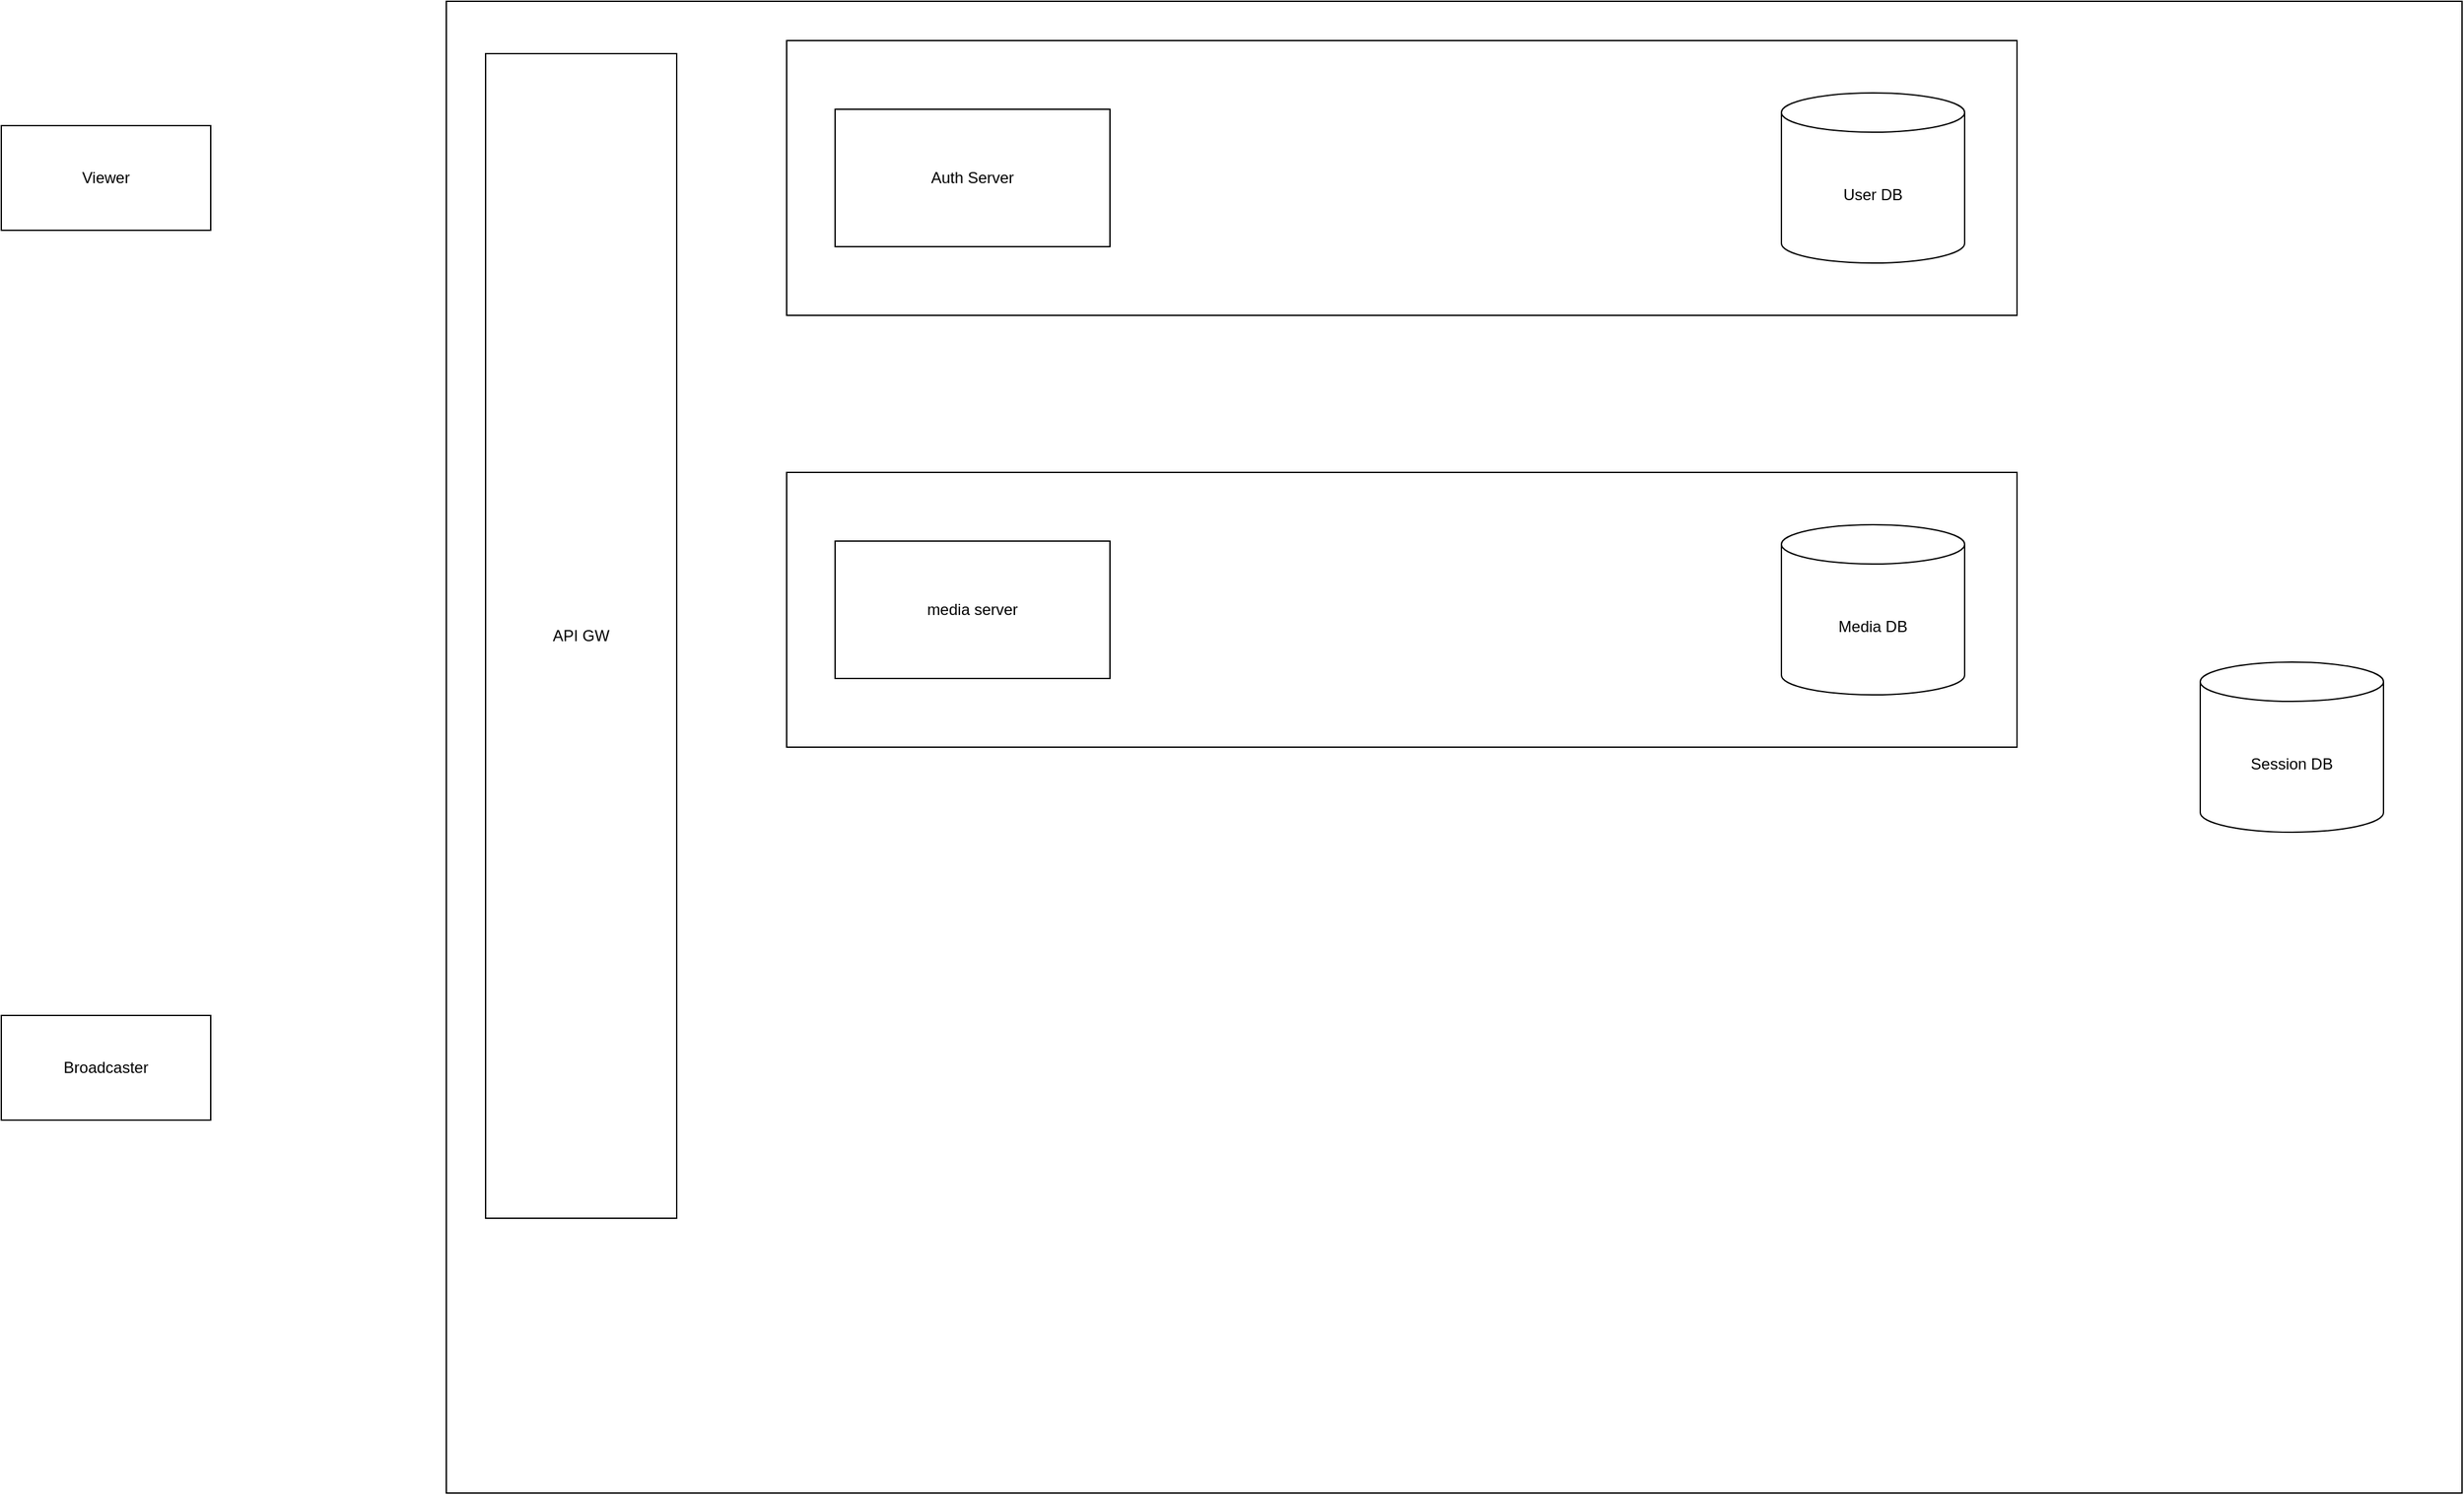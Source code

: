 <mxfile>
    <diagram id="Zt90DALHWpi99J9hbp-p" name="arch">
        <mxGraphModel dx="1146" dy="622" grid="1" gridSize="10" guides="1" tooltips="1" connect="1" arrows="1" fold="1" page="1" pageScale="1" pageWidth="827" pageHeight="1169" math="0" shadow="0">
            <root>
                <mxCell id="4Gn72HVbANgUFPShchLW-0"/>
                <mxCell id="4Gn72HVbANgUFPShchLW-1" parent="4Gn72HVbANgUFPShchLW-0"/>
                <mxCell id="E98peOS8R5E9caiYQaB1-0" value="Viewer" style="rounded=0;whiteSpace=wrap;html=1;" parent="4Gn72HVbANgUFPShchLW-1" vertex="1">
                    <mxGeometry x="190" y="135" width="160" height="80" as="geometry"/>
                </mxCell>
                <mxCell id="E98peOS8R5E9caiYQaB1-1" value="" style="rounded=0;whiteSpace=wrap;html=1;" parent="4Gn72HVbANgUFPShchLW-1" vertex="1">
                    <mxGeometry x="530" y="40" width="1540" height="1140" as="geometry"/>
                </mxCell>
                <mxCell id="E98peOS8R5E9caiYQaB1-6" value="API GW" style="rounded=0;whiteSpace=wrap;html=1;" parent="4Gn72HVbANgUFPShchLW-1" vertex="1">
                    <mxGeometry x="560" y="80" width="146" height="890" as="geometry"/>
                </mxCell>
                <mxCell id="E98peOS8R5E9caiYQaB1-7" value="" style="rounded=0;whiteSpace=wrap;html=1;" parent="4Gn72HVbANgUFPShchLW-1" vertex="1">
                    <mxGeometry x="790" y="70" width="940" height="210" as="geometry"/>
                </mxCell>
                <mxCell id="E98peOS8R5E9caiYQaB1-9" value="User DB" style="shape=cylinder3;whiteSpace=wrap;html=1;boundedLbl=1;backgroundOutline=1;size=15;" parent="4Gn72HVbANgUFPShchLW-1" vertex="1">
                    <mxGeometry x="1550" y="110" width="140" height="130" as="geometry"/>
                </mxCell>
                <mxCell id="E98peOS8R5E9caiYQaB1-10" value="Auth Server" style="rounded=0;whiteSpace=wrap;html=1;" parent="4Gn72HVbANgUFPShchLW-1" vertex="1">
                    <mxGeometry x="827" y="122.5" width="210" height="105" as="geometry"/>
                </mxCell>
                <mxCell id="E98peOS8R5E9caiYQaB1-13" value="Session DB" style="shape=cylinder3;whiteSpace=wrap;html=1;boundedLbl=1;backgroundOutline=1;size=15;" parent="4Gn72HVbANgUFPShchLW-1" vertex="1">
                    <mxGeometry x="1870" y="545" width="140" height="130" as="geometry"/>
                </mxCell>
                <mxCell id="E98peOS8R5E9caiYQaB1-16" value="" style="rounded=0;whiteSpace=wrap;html=1;" parent="4Gn72HVbANgUFPShchLW-1" vertex="1">
                    <mxGeometry x="790" y="400" width="940" height="210" as="geometry"/>
                </mxCell>
                <mxCell id="E98peOS8R5E9caiYQaB1-17" value="media server" style="rounded=0;whiteSpace=wrap;html=1;" parent="4Gn72HVbANgUFPShchLW-1" vertex="1">
                    <mxGeometry x="827" y="452.5" width="210" height="105" as="geometry"/>
                </mxCell>
                <mxCell id="E98peOS8R5E9caiYQaB1-18" value="Broadcaster" style="rounded=0;whiteSpace=wrap;html=1;" parent="4Gn72HVbANgUFPShchLW-1" vertex="1">
                    <mxGeometry x="190" y="815" width="160" height="80" as="geometry"/>
                </mxCell>
                <mxCell id="0" value="Media&amp;nbsp;DB" style="shape=cylinder3;whiteSpace=wrap;html=1;boundedLbl=1;backgroundOutline=1;size=15;" parent="4Gn72HVbANgUFPShchLW-1" vertex="1">
                    <mxGeometry x="1550" y="440" width="140" height="130" as="geometry"/>
                </mxCell>
            </root>
        </mxGraphModel>
    </diagram>
    <diagram id="07Gc1QsYJXJHNMZGSDI1" name="Login">
        <mxGraphModel dx="1146" dy="647" grid="1" gridSize="10" guides="1" tooltips="1" connect="1" arrows="1" fold="1" page="1" pageScale="1" pageWidth="827" pageHeight="1169" math="0" shadow="0">
            <root>
                <mxCell id="0"/>
                <mxCell id="1" parent="0"/>
                <mxCell id="2" value="client" style="rounded=0;whiteSpace=wrap;html=1;" parent="1" vertex="1">
                    <mxGeometry x="30" y="230" width="120" height="60" as="geometry"/>
                </mxCell>
                <mxCell id="7" value="" style="rounded=0;whiteSpace=wrap;html=1;" parent="1" vertex="1">
                    <mxGeometry x="210" y="80" width="470" height="390" as="geometry"/>
                </mxCell>
                <mxCell id="8" value="" style="rounded=0;whiteSpace=wrap;html=1;" parent="1" vertex="1">
                    <mxGeometry x="260" y="230" width="120" height="60" as="geometry"/>
                </mxCell>
                <mxCell id="9" value="User DB" style="rounded=0;whiteSpace=wrap;html=1;" parent="1" vertex="1">
                    <mxGeometry x="510" y="160" width="120" height="60" as="geometry"/>
                </mxCell>
                <mxCell id="10" value="Session DB" style="rounded=0;whiteSpace=wrap;html=1;" parent="1" vertex="1">
                    <mxGeometry x="510" y="320" width="120" height="60" as="geometry"/>
                </mxCell>
            </root>
        </mxGraphModel>
    </diagram>
    <diagram id="y4BY338z4fzVLVACMB7P" name="Page-3">
        <mxGraphModel dx="1146" dy="647" grid="1" gridSize="10" guides="1" tooltips="1" connect="1" arrows="1" fold="1" page="1" pageScale="1" pageWidth="827" pageHeight="1169" math="0" shadow="0">
            <root>
                <mxCell id="0"/>
                <mxCell id="1" parent="0"/>
                <mxCell id="v29pUzt2zPk5RfjAF8Uz-6" value="" style="rounded=0;whiteSpace=wrap;html=1;" parent="1" vertex="1">
                    <mxGeometry x="280" y="120" width="850" height="430" as="geometry"/>
                </mxCell>
                <mxCell id="v29pUzt2zPk5RfjAF8Uz-33" value="" style="rounded=0;whiteSpace=wrap;html=1;" parent="1" vertex="1">
                    <mxGeometry x="870" y="140" width="240" height="230" as="geometry"/>
                </mxCell>
                <mxCell id="v29pUzt2zPk5RfjAF8Uz-22" value="" style="endArrow=none;html=1;exitX=1;exitY=0.5;exitDx=0;exitDy=0;" parent="1" source="v29pUzt2zPk5RfjAF8Uz-19" target="v29pUzt2zPk5RfjAF8Uz-23" edge="1">
                    <mxGeometry width="50" height="50" relative="1" as="geometry">
                        <mxPoint x="760" y="449" as="sourcePoint"/>
                        <mxPoint x="860" y="449" as="targetPoint"/>
                    </mxGeometry>
                </mxCell>
                <mxCell id="v29pUzt2zPk5RfjAF8Uz-1" value="streamer" style="rounded=1;whiteSpace=wrap;html=1;" parent="1" vertex="1">
                    <mxGeometry x="90" y="200" width="120" height="60" as="geometry"/>
                </mxCell>
                <mxCell id="v29pUzt2zPk5RfjAF8Uz-2" value="viewer" style="rounded=1;whiteSpace=wrap;html=1;" parent="1" vertex="1">
                    <mxGeometry x="80" y="420" width="120" height="60" as="geometry"/>
                </mxCell>
                <mxCell id="v29pUzt2zPk5RfjAF8Uz-3" value="loadbalancer" style="rounded=1;whiteSpace=wrap;html=1;" parent="1" vertex="1">
                    <mxGeometry x="340" y="290" width="120" height="60" as="geometry"/>
                </mxCell>
                <mxCell id="v29pUzt2zPk5RfjAF8Uz-4" value="api server" style="rounded=1;whiteSpace=wrap;html=1;" parent="1" vertex="1">
                    <mxGeometry x="560" y="290" width="120" height="60" as="geometry"/>
                </mxCell>
                <mxCell id="v29pUzt2zPk5RfjAF8Uz-5" value="video transcoding server" style="rounded=1;whiteSpace=wrap;html=1;" parent="1" vertex="1">
                    <mxGeometry x="340" y="430" width="120" height="60" as="geometry"/>
                </mxCell>
                <mxCell id="v29pUzt2zPk5RfjAF8Uz-12" value="" style="endArrow=none;dashed=1;html=1;dashPattern=1 3;strokeWidth=2;exitX=1;exitY=0.5;exitDx=0;exitDy=0;entryX=-0.017;entryY=0.4;entryDx=0;entryDy=0;entryPerimeter=0;" parent="1" source="v29pUzt2zPk5RfjAF8Uz-1" target="v29pUzt2zPk5RfjAF8Uz-3" edge="1">
                    <mxGeometry width="50" height="50" relative="1" as="geometry">
                        <mxPoint x="540" y="470" as="sourcePoint"/>
                        <mxPoint x="590" y="420" as="targetPoint"/>
                    </mxGeometry>
                </mxCell>
                <mxCell id="v29pUzt2zPk5RfjAF8Uz-13" value="" style="endArrow=none;html=1;exitX=1;exitY=0.5;exitDx=0;exitDy=0;entryX=0;entryY=0.75;entryDx=0;entryDy=0;" parent="1" source="v29pUzt2zPk5RfjAF8Uz-2" target="v29pUzt2zPk5RfjAF8Uz-3" edge="1">
                    <mxGeometry width="50" height="50" relative="1" as="geometry">
                        <mxPoint x="540" y="470" as="sourcePoint"/>
                        <mxPoint x="590" y="420" as="targetPoint"/>
                    </mxGeometry>
                </mxCell>
                <mxCell id="v29pUzt2zPk5RfjAF8Uz-14" value="" style="endArrow=none;html=1;exitX=1;exitY=0.75;exitDx=0;exitDy=0;entryX=0;entryY=0.75;entryDx=0;entryDy=0;" parent="1" source="v29pUzt2zPk5RfjAF8Uz-3" target="v29pUzt2zPk5RfjAF8Uz-4" edge="1">
                    <mxGeometry width="50" height="50" relative="1" as="geometry">
                        <mxPoint x="220" y="430" as="sourcePoint"/>
                        <mxPoint x="350" y="345" as="targetPoint"/>
                    </mxGeometry>
                </mxCell>
                <mxCell id="v29pUzt2zPk5RfjAF8Uz-16" value="" style="endArrow=none;dashed=1;html=1;dashPattern=1 3;strokeWidth=2;exitX=1;exitY=0.25;exitDx=0;exitDy=0;entryX=0;entryY=0.25;entryDx=0;entryDy=0;" parent="1" source="v29pUzt2zPk5RfjAF8Uz-3" target="v29pUzt2zPk5RfjAF8Uz-4" edge="1">
                    <mxGeometry width="50" height="50" relative="1" as="geometry">
                        <mxPoint x="220" y="240" as="sourcePoint"/>
                        <mxPoint x="347.96" y="324" as="targetPoint"/>
                    </mxGeometry>
                </mxCell>
                <mxCell id="v29pUzt2zPk5RfjAF8Uz-17" value="" style="endArrow=none;html=1;exitX=1;exitY=0.65;exitDx=0;exitDy=0;entryX=0;entryY=0.5;entryDx=0;entryDy=0;exitPerimeter=0;" parent="1" source="v29pUzt2zPk5RfjAF8Uz-2" target="v29pUzt2zPk5RfjAF8Uz-5" edge="1">
                    <mxGeometry width="50" height="50" relative="1" as="geometry">
                        <mxPoint x="220" y="430" as="sourcePoint"/>
                        <mxPoint x="350" y="345" as="targetPoint"/>
                    </mxGeometry>
                </mxCell>
                <mxCell id="v29pUzt2zPk5RfjAF8Uz-18" value="video transcoding worker server" style="rounded=1;whiteSpace=wrap;html=1;" parent="1" vertex="1">
                    <mxGeometry x="550" y="410" width="120" height="60" as="geometry"/>
                </mxCell>
                <mxCell id="v29pUzt2zPk5RfjAF8Uz-19" value="video transcoding worker server" style="rounded=1;whiteSpace=wrap;html=1;" parent="1" vertex="1">
                    <mxGeometry x="560" y="430" width="120" height="60" as="geometry"/>
                </mxCell>
                <mxCell id="v29pUzt2zPk5RfjAF8Uz-20" value="video transcoding worker server" style="rounded=1;whiteSpace=wrap;html=1;" parent="1" vertex="1">
                    <mxGeometry x="570" y="450" width="120" height="60" as="geometry"/>
                </mxCell>
                <mxCell id="v29pUzt2zPk5RfjAF8Uz-21" value="" style="endArrow=none;html=1;exitX=1;exitY=0.5;exitDx=0;exitDy=0;entryX=0;entryY=0.5;entryDx=0;entryDy=0;" parent="1" source="v29pUzt2zPk5RfjAF8Uz-5" target="v29pUzt2zPk5RfjAF8Uz-19" edge="1">
                    <mxGeometry width="50" height="50" relative="1" as="geometry">
                        <mxPoint x="220" y="439" as="sourcePoint"/>
                        <mxPoint x="350" y="470" as="targetPoint"/>
                    </mxGeometry>
                </mxCell>
                <mxCell id="v29pUzt2zPk5RfjAF8Uz-23" value="queue" style="rounded=1;whiteSpace=wrap;html=1;" parent="1" vertex="1">
                    <mxGeometry x="750" y="430" width="120" height="60" as="geometry"/>
                </mxCell>
                <mxCell id="v29pUzt2zPk5RfjAF8Uz-25" value="MetaData DB" style="shape=cylinder3;whiteSpace=wrap;html=1;boundedLbl=1;backgroundOutline=1;size=15;" parent="1" vertex="1">
                    <mxGeometry x="940" y="260" width="90" height="100" as="geometry"/>
                </mxCell>
                <mxCell id="v29pUzt2zPk5RfjAF8Uz-26" value="video transcoding&lt;br&gt;handler server" style="rounded=1;whiteSpace=wrap;html=1;" parent="1" vertex="1">
                    <mxGeometry x="925" y="430" width="120" height="60" as="geometry"/>
                </mxCell>
                <mxCell id="v29pUzt2zPk5RfjAF8Uz-27" value="" style="endArrow=none;html=1;exitX=1;exitY=0.5;exitDx=0;exitDy=0;entryX=0;entryY=0.5;entryDx=0;entryDy=0;" parent="1" source="v29pUzt2zPk5RfjAF8Uz-23" target="v29pUzt2zPk5RfjAF8Uz-26" edge="1">
                    <mxGeometry width="50" height="50" relative="1" as="geometry">
                        <mxPoint x="690" y="470" as="sourcePoint"/>
                        <mxPoint x="760" y="470" as="targetPoint"/>
                    </mxGeometry>
                </mxCell>
                <mxCell id="v29pUzt2zPk5RfjAF8Uz-29" value="" style="endArrow=none;html=1;exitX=0.992;exitY=0.637;exitDx=0;exitDy=0;exitPerimeter=0;entryX=0;entryY=0.819;entryDx=0;entryDy=0;entryPerimeter=0;" parent="1" source="v29pUzt2zPk5RfjAF8Uz-4" target="v29pUzt2zPk5RfjAF8Uz-33" edge="1">
                    <mxGeometry width="50" height="50" relative="1" as="geometry">
                        <mxPoint x="680" y="328" as="sourcePoint"/>
                        <mxPoint x="870" y="330" as="targetPoint"/>
                    </mxGeometry>
                </mxCell>
                <mxCell id="v29pUzt2zPk5RfjAF8Uz-30" value="" style="endArrow=none;html=1;entryX=0.5;entryY=1;entryDx=0;entryDy=0;entryPerimeter=0;exitX=0.5;exitY=0;exitDx=0;exitDy=0;" parent="1" source="v29pUzt2zPk5RfjAF8Uz-26" target="v29pUzt2zPk5RfjAF8Uz-25" edge="1">
                    <mxGeometry width="50" height="50" relative="1" as="geometry">
                        <mxPoint x="690" y="330" as="sourcePoint"/>
                        <mxPoint x="820" y="330" as="targetPoint"/>
                    </mxGeometry>
                </mxCell>
                <mxCell id="v29pUzt2zPk5RfjAF8Uz-31" value="" style="endArrow=none;dashed=1;html=1;dashPattern=1 3;strokeWidth=2;exitX=1;exitY=0.25;exitDx=0;exitDy=0;" parent="1" source="v29pUzt2zPk5RfjAF8Uz-4" edge="1">
                    <mxGeometry width="50" height="50" relative="1" as="geometry">
                        <mxPoint x="470" y="315" as="sourcePoint"/>
                        <mxPoint x="870" y="305" as="targetPoint"/>
                    </mxGeometry>
                </mxCell>
                <mxCell id="v29pUzt2zPk5RfjAF8Uz-32" value="User DB" style="shape=cylinder3;whiteSpace=wrap;html=1;boundedLbl=1;backgroundOutline=1;size=15;" parent="1" vertex="1">
                    <mxGeometry x="940" y="150" width="90" height="100" as="geometry"/>
                </mxCell>
            </root>
        </mxGraphModel>
    </diagram>
    <diagram id="75jUtqaAON4sYSH_eH-X" name="Page-4">
        <mxGraphModel dx="1348" dy="1930" grid="1" gridSize="10" guides="1" tooltips="1" connect="1" arrows="1" fold="1" page="1" pageScale="1" pageWidth="827" pageHeight="1169" math="0" shadow="0">
            <root>
                <mxCell id="0"/>
                <mxCell id="1" parent="0"/>
                <mxCell id="7n1qY_jk-PGq3VODCYwD-1" value="gateway" style="rounded=0;whiteSpace=wrap;html=1;" parent="1" vertex="1">
                    <mxGeometry x="280" y="80" width="590" height="60" as="geometry"/>
                </mxCell>
                <mxCell id="7n1qY_jk-PGq3VODCYwD-5" value="media service" style="rounded=0;whiteSpace=wrap;html=1;" parent="1" vertex="1">
                    <mxGeometry x="40" y="240" width="170" height="110" as="geometry"/>
                </mxCell>
                <mxCell id="7n1qY_jk-PGq3VODCYwD-7" value="user service" style="rounded=0;whiteSpace=wrap;html=1;" parent="1" vertex="1">
                    <mxGeometry x="710" y="240" width="170" height="110" as="geometry"/>
                </mxCell>
                <mxCell id="7n1qY_jk-PGq3VODCYwD-9" value="streamer" style="ellipse;whiteSpace=wrap;html=1;" parent="1" vertex="1">
                    <mxGeometry x="210" y="-90" width="120" height="80" as="geometry"/>
                </mxCell>
                <mxCell id="7n1qY_jk-PGq3VODCYwD-10" value="viewer" style="ellipse;whiteSpace=wrap;html=1;" parent="1" vertex="1">
                    <mxGeometry x="600" y="-90" width="120" height="80" as="geometry"/>
                </mxCell>
                <mxCell id="j49TVDYTbuSpwSoAU-Yk-2" value="kafka" style="shape=parallelogram;perimeter=parallelogramPerimeter;whiteSpace=wrap;html=1;fixedSize=1;" vertex="1" parent="1">
                    <mxGeometry x="65" y="320" width="120" height="60" as="geometry"/>
                </mxCell>
                <mxCell id="j49TVDYTbuSpwSoAU-Yk-3" value="" style="curved=1;endArrow=classic;html=1;" edge="1" parent="1" source="7n1qY_jk-PGq3VODCYwD-9" target="7n1qY_jk-PGq3VODCYwD-5">
                    <mxGeometry width="50" height="50" relative="1" as="geometry">
                        <mxPoint x="590" y="290" as="sourcePoint"/>
                        <mxPoint x="640" y="240" as="targetPoint"/>
                        <Array as="points">
                            <mxPoint x="60" y="50"/>
                        </Array>
                    </mxGeometry>
                </mxCell>
                <mxCell id="j49TVDYTbuSpwSoAU-Yk-5" value="DB" style="shape=cylinder3;whiteSpace=wrap;html=1;boundedLbl=1;backgroundOutline=1;size=15;" vertex="1" parent="1">
                    <mxGeometry x="700" y="450" width="60" height="80" as="geometry"/>
                </mxCell>
                <mxCell id="j49TVDYTbuSpwSoAU-Yk-6" value="DB" style="shape=cylinder3;whiteSpace=wrap;html=1;boundedLbl=1;backgroundOutline=1;size=15;" vertex="1" parent="1">
                    <mxGeometry x="80" y="520" width="60" height="80" as="geometry"/>
                </mxCell>
                <mxCell id="j49TVDYTbuSpwSoAU-Yk-10" value="stream service" style="rounded=0;whiteSpace=wrap;html=1;" vertex="1" parent="1">
                    <mxGeometry x="450" y="240" width="170" height="110" as="geometry"/>
                </mxCell>
                <mxCell id="j49TVDYTbuSpwSoAU-Yk-11" value="chat service" style="rounded=0;whiteSpace=wrap;html=1;" vertex="1" parent="1">
                    <mxGeometry x="970" y="240" width="170" height="110" as="geometry"/>
                </mxCell>
            </root>
        </mxGraphModel>
    </diagram>
    <diagram id="E8r_04DbJ886RKQiKQZa" name="Stream_entity">
        <mxGraphModel dx="656" dy="647" grid="1" gridSize="10" guides="1" tooltips="1" connect="1" arrows="1" fold="1" page="1" pageScale="1" pageWidth="827" pageHeight="1169" math="0" shadow="0">
            <root>
                <mxCell id="0"/>
                <mxCell id="1" parent="0"/>
                <mxCell id="kHdtm1vfTqQzKxi2BpqT-1" value="User" style="shape=table;startSize=30;container=1;collapsible=1;childLayout=tableLayout;fixedRows=1;rowLines=0;fontStyle=1;align=center;resizeLast=1;" parent="1" vertex="1">
                    <mxGeometry x="20" y="160" width="180" height="240" as="geometry"/>
                </mxCell>
                <mxCell id="kHdtm1vfTqQzKxi2BpqT-2" value="" style="shape=tableRow;horizontal=0;startSize=0;swimlaneHead=0;swimlaneBody=0;fillColor=none;collapsible=0;dropTarget=0;points=[[0,0.5],[1,0.5]];portConstraint=eastwest;top=0;left=0;right=0;bottom=1;" parent="kHdtm1vfTqQzKxi2BpqT-1" vertex="1">
                    <mxGeometry y="30" width="180" height="30" as="geometry"/>
                </mxCell>
                <mxCell id="kHdtm1vfTqQzKxi2BpqT-3" value="PK" style="shape=partialRectangle;connectable=0;fillColor=none;top=0;left=0;bottom=0;right=0;fontStyle=1;overflow=hidden;" parent="kHdtm1vfTqQzKxi2BpqT-2" vertex="1">
                    <mxGeometry width="30" height="30" as="geometry">
                        <mxRectangle width="30" height="30" as="alternateBounds"/>
                    </mxGeometry>
                </mxCell>
                <mxCell id="kHdtm1vfTqQzKxi2BpqT-4" value="user_id" style="shape=partialRectangle;connectable=0;fillColor=none;top=0;left=0;bottom=0;right=0;align=left;spacingLeft=6;fontStyle=5;overflow=hidden;" parent="kHdtm1vfTqQzKxi2BpqT-2" vertex="1">
                    <mxGeometry x="30" width="150" height="30" as="geometry">
                        <mxRectangle width="150" height="30" as="alternateBounds"/>
                    </mxGeometry>
                </mxCell>
                <mxCell id="kHdtm1vfTqQzKxi2BpqT-124" value="" style="shape=tableRow;horizontal=0;startSize=0;swimlaneHead=0;swimlaneBody=0;fillColor=none;collapsible=0;dropTarget=0;points=[[0,0.5],[1,0.5]];portConstraint=eastwest;top=0;left=0;right=0;bottom=0;" parent="kHdtm1vfTqQzKxi2BpqT-1" vertex="1">
                    <mxGeometry y="60" width="180" height="30" as="geometry"/>
                </mxCell>
                <mxCell id="kHdtm1vfTqQzKxi2BpqT-125" value="" style="shape=partialRectangle;connectable=0;fillColor=none;top=0;left=0;bottom=0;right=0;editable=1;overflow=hidden;" parent="kHdtm1vfTqQzKxi2BpqT-124" vertex="1">
                    <mxGeometry width="30" height="30" as="geometry">
                        <mxRectangle width="30" height="30" as="alternateBounds"/>
                    </mxGeometry>
                </mxCell>
                <mxCell id="kHdtm1vfTqQzKxi2BpqT-126" value="email" style="shape=partialRectangle;connectable=0;fillColor=none;top=0;left=0;bottom=0;right=0;align=left;spacingLeft=6;overflow=hidden;" parent="kHdtm1vfTqQzKxi2BpqT-124" vertex="1">
                    <mxGeometry x="30" width="150" height="30" as="geometry">
                        <mxRectangle width="150" height="30" as="alternateBounds"/>
                    </mxGeometry>
                </mxCell>
                <mxCell id="kHdtm1vfTqQzKxi2BpqT-5" value="" style="shape=tableRow;horizontal=0;startSize=0;swimlaneHead=0;swimlaneBody=0;fillColor=none;collapsible=0;dropTarget=0;points=[[0,0.5],[1,0.5]];portConstraint=eastwest;top=0;left=0;right=0;bottom=0;" parent="kHdtm1vfTqQzKxi2BpqT-1" vertex="1">
                    <mxGeometry y="90" width="180" height="30" as="geometry"/>
                </mxCell>
                <mxCell id="kHdtm1vfTqQzKxi2BpqT-6" value="" style="shape=partialRectangle;connectable=0;fillColor=none;top=0;left=0;bottom=0;right=0;editable=1;overflow=hidden;" parent="kHdtm1vfTqQzKxi2BpqT-5" vertex="1">
                    <mxGeometry width="30" height="30" as="geometry">
                        <mxRectangle width="30" height="30" as="alternateBounds"/>
                    </mxGeometry>
                </mxCell>
                <mxCell id="kHdtm1vfTqQzKxi2BpqT-7" value="username" style="shape=partialRectangle;connectable=0;fillColor=none;top=0;left=0;bottom=0;right=0;align=left;spacingLeft=6;overflow=hidden;" parent="kHdtm1vfTqQzKxi2BpqT-5" vertex="1">
                    <mxGeometry x="30" width="150" height="30" as="geometry">
                        <mxRectangle width="150" height="30" as="alternateBounds"/>
                    </mxGeometry>
                </mxCell>
                <mxCell id="kHdtm1vfTqQzKxi2BpqT-8" value="" style="shape=tableRow;horizontal=0;startSize=0;swimlaneHead=0;swimlaneBody=0;fillColor=none;collapsible=0;dropTarget=0;points=[[0,0.5],[1,0.5]];portConstraint=eastwest;top=0;left=0;right=0;bottom=0;" parent="kHdtm1vfTqQzKxi2BpqT-1" vertex="1">
                    <mxGeometry y="120" width="180" height="30" as="geometry"/>
                </mxCell>
                <mxCell id="kHdtm1vfTqQzKxi2BpqT-9" value="" style="shape=partialRectangle;connectable=0;fillColor=none;top=0;left=0;bottom=0;right=0;editable=1;overflow=hidden;" parent="kHdtm1vfTqQzKxi2BpqT-8" vertex="1">
                    <mxGeometry width="30" height="30" as="geometry">
                        <mxRectangle width="30" height="30" as="alternateBounds"/>
                    </mxGeometry>
                </mxCell>
                <mxCell id="kHdtm1vfTqQzKxi2BpqT-10" value="passwd" style="shape=partialRectangle;connectable=0;fillColor=none;top=0;left=0;bottom=0;right=0;align=left;spacingLeft=6;overflow=hidden;" parent="kHdtm1vfTqQzKxi2BpqT-8" vertex="1">
                    <mxGeometry x="30" width="150" height="30" as="geometry">
                        <mxRectangle width="150" height="30" as="alternateBounds"/>
                    </mxGeometry>
                </mxCell>
                <mxCell id="h1piVGrIyY9dBmnhcVyR-41" value="" style="shape=tableRow;horizontal=0;startSize=0;swimlaneHead=0;swimlaneBody=0;fillColor=none;collapsible=0;dropTarget=0;points=[[0,0.5],[1,0.5]];portConstraint=eastwest;top=0;left=0;right=0;bottom=0;" vertex="1" parent="kHdtm1vfTqQzKxi2BpqT-1">
                    <mxGeometry y="150" width="180" height="30" as="geometry"/>
                </mxCell>
                <mxCell id="h1piVGrIyY9dBmnhcVyR-42" value="FK" style="shape=partialRectangle;connectable=0;fillColor=none;top=0;left=0;bottom=0;right=0;editable=1;overflow=hidden;" vertex="1" parent="h1piVGrIyY9dBmnhcVyR-41">
                    <mxGeometry width="30" height="30" as="geometry">
                        <mxRectangle width="30" height="30" as="alternateBounds"/>
                    </mxGeometry>
                </mxCell>
                <mxCell id="h1piVGrIyY9dBmnhcVyR-43" value="stream_config_id" style="shape=partialRectangle;connectable=0;fillColor=none;top=0;left=0;bottom=0;right=0;align=left;spacingLeft=6;overflow=hidden;" vertex="1" parent="h1piVGrIyY9dBmnhcVyR-41">
                    <mxGeometry x="30" width="150" height="30" as="geometry">
                        <mxRectangle width="150" height="30" as="alternateBounds"/>
                    </mxGeometry>
                </mxCell>
                <mxCell id="kHdtm1vfTqQzKxi2BpqT-115" value="" style="shape=tableRow;horizontal=0;startSize=0;swimlaneHead=0;swimlaneBody=0;fillColor=none;collapsible=0;dropTarget=0;points=[[0,0.5],[1,0.5]];portConstraint=eastwest;top=0;left=0;right=0;bottom=0;" parent="kHdtm1vfTqQzKxi2BpqT-1" vertex="1">
                    <mxGeometry y="180" width="180" height="30" as="geometry"/>
                </mxCell>
                <mxCell id="kHdtm1vfTqQzKxi2BpqT-116" value="" style="shape=partialRectangle;connectable=0;fillColor=none;top=0;left=0;bottom=0;right=0;editable=1;overflow=hidden;" parent="kHdtm1vfTqQzKxi2BpqT-115" vertex="1">
                    <mxGeometry width="30" height="30" as="geometry">
                        <mxRectangle width="30" height="30" as="alternateBounds"/>
                    </mxGeometry>
                </mxCell>
                <mxCell id="kHdtm1vfTqQzKxi2BpqT-117" value="create_at" style="shape=partialRectangle;connectable=0;fillColor=none;top=0;left=0;bottom=0;right=0;align=left;spacingLeft=6;overflow=hidden;" parent="kHdtm1vfTqQzKxi2BpqT-115" vertex="1">
                    <mxGeometry x="30" width="150" height="30" as="geometry">
                        <mxRectangle width="150" height="30" as="alternateBounds"/>
                    </mxGeometry>
                </mxCell>
                <mxCell id="kHdtm1vfTqQzKxi2BpqT-11" value="" style="shape=tableRow;horizontal=0;startSize=0;swimlaneHead=0;swimlaneBody=0;fillColor=none;collapsible=0;dropTarget=0;points=[[0,0.5],[1,0.5]];portConstraint=eastwest;top=0;left=0;right=0;bottom=0;" parent="kHdtm1vfTqQzKxi2BpqT-1" vertex="1">
                    <mxGeometry y="210" width="180" height="30" as="geometry"/>
                </mxCell>
                <mxCell id="kHdtm1vfTqQzKxi2BpqT-12" value="" style="shape=partialRectangle;connectable=0;fillColor=none;top=0;left=0;bottom=0;right=0;editable=1;overflow=hidden;" parent="kHdtm1vfTqQzKxi2BpqT-11" vertex="1">
                    <mxGeometry width="30" height="30" as="geometry">
                        <mxRectangle width="30" height="30" as="alternateBounds"/>
                    </mxGeometry>
                </mxCell>
                <mxCell id="kHdtm1vfTqQzKxi2BpqT-13" value="last_loin_at" style="shape=partialRectangle;connectable=0;fillColor=none;top=0;left=0;bottom=0;right=0;align=left;spacingLeft=6;overflow=hidden;" parent="kHdtm1vfTqQzKxi2BpqT-11" vertex="1">
                    <mxGeometry x="30" width="150" height="30" as="geometry">
                        <mxRectangle width="150" height="30" as="alternateBounds"/>
                    </mxGeometry>
                </mxCell>
                <mxCell id="kHdtm1vfTqQzKxi2BpqT-14" value="Stream" style="shape=table;startSize=30;container=1;collapsible=1;childLayout=tableLayout;fixedRows=1;rowLines=0;fontStyle=1;align=center;resizeLast=1;" parent="1" vertex="1">
                    <mxGeometry x="600" y="40" width="180" height="390" as="geometry"/>
                </mxCell>
                <mxCell id="kHdtm1vfTqQzKxi2BpqT-15" value="" style="shape=tableRow;horizontal=0;startSize=0;swimlaneHead=0;swimlaneBody=0;fillColor=none;collapsible=0;dropTarget=0;points=[[0,0.5],[1,0.5]];portConstraint=eastwest;top=0;left=0;right=0;bottom=1;" parent="kHdtm1vfTqQzKxi2BpqT-14" vertex="1">
                    <mxGeometry y="30" width="180" height="30" as="geometry"/>
                </mxCell>
                <mxCell id="kHdtm1vfTqQzKxi2BpqT-16" value="PK" style="shape=partialRectangle;connectable=0;fillColor=none;top=0;left=0;bottom=0;right=0;fontStyle=1;overflow=hidden;" parent="kHdtm1vfTqQzKxi2BpqT-15" vertex="1">
                    <mxGeometry width="30" height="30" as="geometry">
                        <mxRectangle width="30" height="30" as="alternateBounds"/>
                    </mxGeometry>
                </mxCell>
                <mxCell id="kHdtm1vfTqQzKxi2BpqT-17" value="stream_id" style="shape=partialRectangle;connectable=0;fillColor=none;top=0;left=0;bottom=0;right=0;align=left;spacingLeft=6;fontStyle=5;overflow=hidden;" parent="kHdtm1vfTqQzKxi2BpqT-15" vertex="1">
                    <mxGeometry x="30" width="150" height="30" as="geometry">
                        <mxRectangle width="150" height="30" as="alternateBounds"/>
                    </mxGeometry>
                </mxCell>
                <mxCell id="kHdtm1vfTqQzKxi2BpqT-18" value="" style="shape=tableRow;horizontal=0;startSize=0;swimlaneHead=0;swimlaneBody=0;fillColor=none;collapsible=0;dropTarget=0;points=[[0,0.5],[1,0.5]];portConstraint=eastwest;top=0;left=0;right=0;bottom=0;" parent="kHdtm1vfTqQzKxi2BpqT-14" vertex="1">
                    <mxGeometry y="60" width="180" height="30" as="geometry"/>
                </mxCell>
                <mxCell id="kHdtm1vfTqQzKxi2BpqT-19" value="FK" style="shape=partialRectangle;connectable=0;fillColor=none;top=0;left=0;bottom=0;right=0;editable=1;overflow=hidden;" parent="kHdtm1vfTqQzKxi2BpqT-18" vertex="1">
                    <mxGeometry width="30" height="30" as="geometry">
                        <mxRectangle width="30" height="30" as="alternateBounds"/>
                    </mxGeometry>
                </mxCell>
                <mxCell id="kHdtm1vfTqQzKxi2BpqT-20" value="channel_id" style="shape=partialRectangle;connectable=0;fillColor=none;top=0;left=0;bottom=0;right=0;align=left;spacingLeft=6;overflow=hidden;" parent="kHdtm1vfTqQzKxi2BpqT-18" vertex="1">
                    <mxGeometry x="30" width="150" height="30" as="geometry">
                        <mxRectangle width="150" height="30" as="alternateBounds"/>
                    </mxGeometry>
                </mxCell>
                <mxCell id="h1piVGrIyY9dBmnhcVyR-35" value="" style="shape=tableRow;horizontal=0;startSize=0;swimlaneHead=0;swimlaneBody=0;fillColor=none;collapsible=0;dropTarget=0;points=[[0,0.5],[1,0.5]];portConstraint=eastwest;top=0;left=0;right=0;bottom=0;" vertex="1" parent="kHdtm1vfTqQzKxi2BpqT-14">
                    <mxGeometry y="90" width="180" height="30" as="geometry"/>
                </mxCell>
                <mxCell id="h1piVGrIyY9dBmnhcVyR-36" value="FK" style="shape=partialRectangle;connectable=0;fillColor=none;top=0;left=0;bottom=0;right=0;editable=1;overflow=hidden;" vertex="1" parent="h1piVGrIyY9dBmnhcVyR-35">
                    <mxGeometry width="30" height="30" as="geometry">
                        <mxRectangle width="30" height="30" as="alternateBounds"/>
                    </mxGeometry>
                </mxCell>
                <mxCell id="h1piVGrIyY9dBmnhcVyR-37" value="user_id" style="shape=partialRectangle;connectable=0;fillColor=none;top=0;left=0;bottom=0;right=0;align=left;spacingLeft=6;overflow=hidden;" vertex="1" parent="h1piVGrIyY9dBmnhcVyR-35">
                    <mxGeometry x="30" width="150" height="30" as="geometry">
                        <mxRectangle width="150" height="30" as="alternateBounds"/>
                    </mxGeometry>
                </mxCell>
                <mxCell id="h1piVGrIyY9dBmnhcVyR-7" value="" style="shape=tableRow;horizontal=0;startSize=0;swimlaneHead=0;swimlaneBody=0;fillColor=none;collapsible=0;dropTarget=0;points=[[0,0.5],[1,0.5]];portConstraint=eastwest;top=0;left=0;right=0;bottom=0;" vertex="1" parent="kHdtm1vfTqQzKxi2BpqT-14">
                    <mxGeometry y="120" width="180" height="30" as="geometry"/>
                </mxCell>
                <mxCell id="h1piVGrIyY9dBmnhcVyR-8" value="" style="shape=partialRectangle;connectable=0;fillColor=none;top=0;left=0;bottom=0;right=0;editable=1;overflow=hidden;" vertex="1" parent="h1piVGrIyY9dBmnhcVyR-7">
                    <mxGeometry width="30" height="30" as="geometry">
                        <mxRectangle width="30" height="30" as="alternateBounds"/>
                    </mxGeometry>
                </mxCell>
                <mxCell id="h1piVGrIyY9dBmnhcVyR-9" value="active" style="shape=partialRectangle;connectable=0;fillColor=none;top=0;left=0;bottom=0;right=0;align=left;spacingLeft=6;overflow=hidden;" vertex="1" parent="h1piVGrIyY9dBmnhcVyR-7">
                    <mxGeometry x="30" width="150" height="30" as="geometry">
                        <mxRectangle width="150" height="30" as="alternateBounds"/>
                    </mxGeometry>
                </mxCell>
                <mxCell id="h1piVGrIyY9dBmnhcVyR-4" value="" style="shape=tableRow;horizontal=0;startSize=0;swimlaneHead=0;swimlaneBody=0;fillColor=none;collapsible=0;dropTarget=0;points=[[0,0.5],[1,0.5]];portConstraint=eastwest;top=0;left=0;right=0;bottom=0;" vertex="1" parent="kHdtm1vfTqQzKxi2BpqT-14">
                    <mxGeometry y="150" width="180" height="30" as="geometry"/>
                </mxCell>
                <mxCell id="h1piVGrIyY9dBmnhcVyR-5" value="" style="shape=partialRectangle;connectable=0;fillColor=none;top=0;left=0;bottom=0;right=0;editable=1;overflow=hidden;" vertex="1" parent="h1piVGrIyY9dBmnhcVyR-4">
                    <mxGeometry width="30" height="30" as="geometry">
                        <mxRectangle width="30" height="30" as="alternateBounds"/>
                    </mxGeometry>
                </mxCell>
                <mxCell id="h1piVGrIyY9dBmnhcVyR-6" value="stream_start" style="shape=partialRectangle;connectable=0;fillColor=none;top=0;left=0;bottom=0;right=0;align=left;spacingLeft=6;overflow=hidden;" vertex="1" parent="h1piVGrIyY9dBmnhcVyR-4">
                    <mxGeometry x="30" width="150" height="30" as="geometry">
                        <mxRectangle width="150" height="30" as="alternateBounds"/>
                    </mxGeometry>
                </mxCell>
                <mxCell id="kHdtm1vfTqQzKxi2BpqT-141" value="" style="shape=tableRow;horizontal=0;startSize=0;swimlaneHead=0;swimlaneBody=0;fillColor=none;collapsible=0;dropTarget=0;points=[[0,0.5],[1,0.5]];portConstraint=eastwest;top=0;left=0;right=0;bottom=0;" parent="kHdtm1vfTqQzKxi2BpqT-14" vertex="1">
                    <mxGeometry y="180" width="180" height="30" as="geometry"/>
                </mxCell>
                <mxCell id="kHdtm1vfTqQzKxi2BpqT-142" value="" style="shape=partialRectangle;connectable=0;fillColor=none;top=0;left=0;bottom=0;right=0;editable=1;overflow=hidden;" parent="kHdtm1vfTqQzKxi2BpqT-141" vertex="1">
                    <mxGeometry width="30" height="30" as="geometry">
                        <mxRectangle width="30" height="30" as="alternateBounds"/>
                    </mxGeometry>
                </mxCell>
                <mxCell id="kHdtm1vfTqQzKxi2BpqT-143" value="stream_end" style="shape=partialRectangle;connectable=0;fillColor=none;top=0;left=0;bottom=0;right=0;align=left;spacingLeft=6;overflow=hidden;" parent="kHdtm1vfTqQzKxi2BpqT-141" vertex="1">
                    <mxGeometry x="30" width="150" height="30" as="geometry">
                        <mxRectangle width="150" height="30" as="alternateBounds"/>
                    </mxGeometry>
                </mxCell>
                <mxCell id="kHdtm1vfTqQzKxi2BpqT-178" value="" style="shape=tableRow;horizontal=0;startSize=0;swimlaneHead=0;swimlaneBody=0;fillColor=none;collapsible=0;dropTarget=0;points=[[0,0.5],[1,0.5]];portConstraint=eastwest;top=0;left=0;right=0;bottom=0;" parent="kHdtm1vfTqQzKxi2BpqT-14" vertex="1">
                    <mxGeometry y="210" width="180" height="30" as="geometry"/>
                </mxCell>
                <mxCell id="kHdtm1vfTqQzKxi2BpqT-179" value="" style="shape=partialRectangle;connectable=0;fillColor=none;top=0;left=0;bottom=0;right=0;editable=1;overflow=hidden;" parent="kHdtm1vfTqQzKxi2BpqT-178" vertex="1">
                    <mxGeometry width="30" height="30" as="geometry">
                        <mxRectangle width="30" height="30" as="alternateBounds"/>
                    </mxGeometry>
                </mxCell>
                <mxCell id="kHdtm1vfTqQzKxi2BpqT-180" value="create_at" style="shape=partialRectangle;connectable=0;fillColor=none;top=0;left=0;bottom=0;right=0;align=left;spacingLeft=6;overflow=hidden;" parent="kHdtm1vfTqQzKxi2BpqT-178" vertex="1">
                    <mxGeometry x="30" width="150" height="30" as="geometry">
                        <mxRectangle width="150" height="30" as="alternateBounds"/>
                    </mxGeometry>
                </mxCell>
                <mxCell id="kHdtm1vfTqQzKxi2BpqT-181" value="" style="shape=tableRow;horizontal=0;startSize=0;swimlaneHead=0;swimlaneBody=0;fillColor=none;collapsible=0;dropTarget=0;points=[[0,0.5],[1,0.5]];portConstraint=eastwest;top=0;left=0;right=0;bottom=0;" parent="kHdtm1vfTqQzKxi2BpqT-14" vertex="1">
                    <mxGeometry y="240" width="180" height="30" as="geometry"/>
                </mxCell>
                <mxCell id="kHdtm1vfTqQzKxi2BpqT-182" value="" style="shape=partialRectangle;connectable=0;fillColor=none;top=0;left=0;bottom=0;right=0;editable=1;overflow=hidden;" parent="kHdtm1vfTqQzKxi2BpqT-181" vertex="1">
                    <mxGeometry width="30" height="30" as="geometry">
                        <mxRectangle width="30" height="30" as="alternateBounds"/>
                    </mxGeometry>
                </mxCell>
                <mxCell id="kHdtm1vfTqQzKxi2BpqT-183" value="update_at" style="shape=partialRectangle;connectable=0;fillColor=none;top=0;left=0;bottom=0;right=0;align=left;spacingLeft=6;overflow=hidden;" parent="kHdtm1vfTqQzKxi2BpqT-181" vertex="1">
                    <mxGeometry x="30" width="150" height="30" as="geometry">
                        <mxRectangle width="150" height="30" as="alternateBounds"/>
                    </mxGeometry>
                </mxCell>
                <mxCell id="kHdtm1vfTqQzKxi2BpqT-184" value="" style="shape=tableRow;horizontal=0;startSize=0;swimlaneHead=0;swimlaneBody=0;fillColor=none;collapsible=0;dropTarget=0;points=[[0,0.5],[1,0.5]];portConstraint=eastwest;top=0;left=0;right=0;bottom=0;" parent="kHdtm1vfTqQzKxi2BpqT-14" vertex="1">
                    <mxGeometry y="270" width="180" height="30" as="geometry"/>
                </mxCell>
                <mxCell id="kHdtm1vfTqQzKxi2BpqT-185" value="" style="shape=partialRectangle;connectable=0;fillColor=none;top=0;left=0;bottom=0;right=0;editable=1;overflow=hidden;" parent="kHdtm1vfTqQzKxi2BpqT-184" vertex="1">
                    <mxGeometry width="30" height="30" as="geometry">
                        <mxRectangle width="30" height="30" as="alternateBounds"/>
                    </mxGeometry>
                </mxCell>
                <mxCell id="kHdtm1vfTqQzKxi2BpqT-186" value="category" style="shape=partialRectangle;connectable=0;fillColor=none;top=0;left=0;bottom=0;right=0;align=left;spacingLeft=6;overflow=hidden;" parent="kHdtm1vfTqQzKxi2BpqT-184" vertex="1">
                    <mxGeometry x="30" width="150" height="30" as="geometry">
                        <mxRectangle width="150" height="30" as="alternateBounds"/>
                    </mxGeometry>
                </mxCell>
                <mxCell id="kHdtm1vfTqQzKxi2BpqT-187" value="" style="shape=tableRow;horizontal=0;startSize=0;swimlaneHead=0;swimlaneBody=0;fillColor=none;collapsible=0;dropTarget=0;points=[[0,0.5],[1,0.5]];portConstraint=eastwest;top=0;left=0;right=0;bottom=0;" parent="kHdtm1vfTqQzKxi2BpqT-14" vertex="1">
                    <mxGeometry y="300" width="180" height="30" as="geometry"/>
                </mxCell>
                <mxCell id="kHdtm1vfTqQzKxi2BpqT-188" value="" style="shape=partialRectangle;connectable=0;fillColor=none;top=0;left=0;bottom=0;right=0;editable=1;overflow=hidden;" parent="kHdtm1vfTqQzKxi2BpqT-187" vertex="1">
                    <mxGeometry width="30" height="30" as="geometry">
                        <mxRectangle width="30" height="30" as="alternateBounds"/>
                    </mxGeometry>
                </mxCell>
                <mxCell id="kHdtm1vfTqQzKxi2BpqT-189" value="title" style="shape=partialRectangle;connectable=0;fillColor=none;top=0;left=0;bottom=0;right=0;align=left;spacingLeft=6;overflow=hidden;" parent="kHdtm1vfTqQzKxi2BpqT-187" vertex="1">
                    <mxGeometry x="30" width="150" height="30" as="geometry">
                        <mxRectangle width="150" height="30" as="alternateBounds"/>
                    </mxGeometry>
                </mxCell>
                <mxCell id="kHdtm1vfTqQzKxi2BpqT-190" value="" style="shape=tableRow;horizontal=0;startSize=0;swimlaneHead=0;swimlaneBody=0;fillColor=none;collapsible=0;dropTarget=0;points=[[0,0.5],[1,0.5]];portConstraint=eastwest;top=0;left=0;right=0;bottom=0;" parent="kHdtm1vfTqQzKxi2BpqT-14" vertex="1">
                    <mxGeometry y="330" width="180" height="30" as="geometry"/>
                </mxCell>
                <mxCell id="kHdtm1vfTqQzKxi2BpqT-191" value="" style="shape=partialRectangle;connectable=0;fillColor=none;top=0;left=0;bottom=0;right=0;editable=1;overflow=hidden;" parent="kHdtm1vfTqQzKxi2BpqT-190" vertex="1">
                    <mxGeometry width="30" height="30" as="geometry">
                        <mxRectangle width="30" height="30" as="alternateBounds"/>
                    </mxGeometry>
                </mxCell>
                <mxCell id="kHdtm1vfTqQzKxi2BpqT-192" value="viewer_count" style="shape=partialRectangle;connectable=0;fillColor=none;top=0;left=0;bottom=0;right=0;align=left;spacingLeft=6;overflow=hidden;" parent="kHdtm1vfTqQzKxi2BpqT-190" vertex="1">
                    <mxGeometry x="30" width="150" height="30" as="geometry">
                        <mxRectangle width="150" height="30" as="alternateBounds"/>
                    </mxGeometry>
                </mxCell>
                <mxCell id="h1piVGrIyY9dBmnhcVyR-32" value="" style="shape=tableRow;horizontal=0;startSize=0;swimlaneHead=0;swimlaneBody=0;fillColor=none;collapsible=0;dropTarget=0;points=[[0,0.5],[1,0.5]];portConstraint=eastwest;top=0;left=0;right=0;bottom=0;" vertex="1" parent="kHdtm1vfTqQzKxi2BpqT-14">
                    <mxGeometry y="360" width="180" height="30" as="geometry"/>
                </mxCell>
                <mxCell id="h1piVGrIyY9dBmnhcVyR-33" value="" style="shape=partialRectangle;connectable=0;fillColor=none;top=0;left=0;bottom=0;right=0;editable=1;overflow=hidden;" vertex="1" parent="h1piVGrIyY9dBmnhcVyR-32">
                    <mxGeometry width="30" height="30" as="geometry">
                        <mxRectangle width="30" height="30" as="alternateBounds"/>
                    </mxGeometry>
                </mxCell>
                <mxCell id="h1piVGrIyY9dBmnhcVyR-34" value="url" style="shape=partialRectangle;connectable=0;fillColor=none;top=0;left=0;bottom=0;right=0;align=left;spacingLeft=6;overflow=hidden;" vertex="1" parent="h1piVGrIyY9dBmnhcVyR-32">
                    <mxGeometry x="30" width="150" height="30" as="geometry">
                        <mxRectangle width="150" height="30" as="alternateBounds"/>
                    </mxGeometry>
                </mxCell>
                <mxCell id="kHdtm1vfTqQzKxi2BpqT-27" value="Channel" style="shape=table;startSize=30;container=1;collapsible=1;childLayout=tableLayout;fixedRows=1;rowLines=0;fontStyle=1;align=center;resizeLast=1;" parent="1" vertex="1">
                    <mxGeometry x="340" y="170" width="180" height="180" as="geometry">
                        <mxRectangle x="210" y="310" width="90" height="30" as="alternateBounds"/>
                    </mxGeometry>
                </mxCell>
                <mxCell id="kHdtm1vfTqQzKxi2BpqT-28" value="" style="shape=tableRow;horizontal=0;startSize=0;swimlaneHead=0;swimlaneBody=0;fillColor=none;collapsible=0;dropTarget=0;points=[[0,0.5],[1,0.5]];portConstraint=eastwest;top=0;left=0;right=0;bottom=1;" parent="kHdtm1vfTqQzKxi2BpqT-27" vertex="1">
                    <mxGeometry y="30" width="180" height="30" as="geometry"/>
                </mxCell>
                <mxCell id="kHdtm1vfTqQzKxi2BpqT-29" value="PK" style="shape=partialRectangle;connectable=0;fillColor=none;top=0;left=0;bottom=0;right=0;fontStyle=1;overflow=hidden;" parent="kHdtm1vfTqQzKxi2BpqT-28" vertex="1">
                    <mxGeometry width="30.0" height="30" as="geometry">
                        <mxRectangle width="30.0" height="30" as="alternateBounds"/>
                    </mxGeometry>
                </mxCell>
                <mxCell id="kHdtm1vfTqQzKxi2BpqT-30" value="channel_id" style="shape=partialRectangle;connectable=0;fillColor=none;top=0;left=0;bottom=0;right=0;align=left;spacingLeft=6;fontStyle=5;overflow=hidden;" parent="kHdtm1vfTqQzKxi2BpqT-28" vertex="1">
                    <mxGeometry x="30.0" width="150.0" height="30" as="geometry">
                        <mxRectangle width="150.0" height="30" as="alternateBounds"/>
                    </mxGeometry>
                </mxCell>
                <mxCell id="kHdtm1vfTqQzKxi2BpqT-31" value="" style="shape=tableRow;horizontal=0;startSize=0;swimlaneHead=0;swimlaneBody=0;fillColor=none;collapsible=0;dropTarget=0;points=[[0,0.5],[1,0.5]];portConstraint=eastwest;top=0;left=0;right=0;bottom=0;" parent="kHdtm1vfTqQzKxi2BpqT-27" vertex="1">
                    <mxGeometry y="60" width="180" height="30" as="geometry"/>
                </mxCell>
                <mxCell id="kHdtm1vfTqQzKxi2BpqT-32" value="FK" style="shape=partialRectangle;connectable=0;fillColor=none;top=0;left=0;bottom=0;right=0;editable=1;overflow=hidden;" parent="kHdtm1vfTqQzKxi2BpqT-31" vertex="1">
                    <mxGeometry width="30.0" height="30" as="geometry">
                        <mxRectangle width="30.0" height="30" as="alternateBounds"/>
                    </mxGeometry>
                </mxCell>
                <mxCell id="kHdtm1vfTqQzKxi2BpqT-33" value="user_id" style="shape=partialRectangle;connectable=0;fillColor=none;top=0;left=0;bottom=0;right=0;align=left;spacingLeft=6;overflow=hidden;" parent="kHdtm1vfTqQzKxi2BpqT-31" vertex="1">
                    <mxGeometry x="30.0" width="150.0" height="30" as="geometry">
                        <mxRectangle width="150.0" height="30" as="alternateBounds"/>
                    </mxGeometry>
                </mxCell>
                <mxCell id="kHdtm1vfTqQzKxi2BpqT-173" value="" style="shape=tableRow;horizontal=0;startSize=0;swimlaneHead=0;swimlaneBody=0;fillColor=none;collapsible=0;dropTarget=0;points=[[0,0.5],[1,0.5]];portConstraint=eastwest;top=0;left=0;right=0;bottom=0;" parent="kHdtm1vfTqQzKxi2BpqT-27" vertex="1">
                    <mxGeometry y="90" width="180" height="30" as="geometry"/>
                </mxCell>
                <mxCell id="kHdtm1vfTqQzKxi2BpqT-174" value="" style="shape=partialRectangle;connectable=0;fillColor=none;top=0;left=0;bottom=0;right=0;editable=1;overflow=hidden;" parent="kHdtm1vfTqQzKxi2BpqT-173" vertex="1">
                    <mxGeometry width="30.0" height="30" as="geometry">
                        <mxRectangle width="30.0" height="30" as="alternateBounds"/>
                    </mxGeometry>
                </mxCell>
                <mxCell id="kHdtm1vfTqQzKxi2BpqT-175" value="descriptions" style="shape=partialRectangle;connectable=0;fillColor=none;top=0;left=0;bottom=0;right=0;align=left;spacingLeft=6;overflow=hidden;" parent="kHdtm1vfTqQzKxi2BpqT-173" vertex="1">
                    <mxGeometry x="30.0" width="150.0" height="30" as="geometry">
                        <mxRectangle width="150.0" height="30" as="alternateBounds"/>
                    </mxGeometry>
                </mxCell>
                <mxCell id="kHdtm1vfTqQzKxi2BpqT-89" value="" style="shape=tableRow;horizontal=0;startSize=0;swimlaneHead=0;swimlaneBody=0;fillColor=none;collapsible=0;dropTarget=0;points=[[0,0.5],[1,0.5]];portConstraint=eastwest;top=0;left=0;right=0;bottom=0;" parent="kHdtm1vfTqQzKxi2BpqT-27" vertex="1">
                    <mxGeometry y="120" width="180" height="30" as="geometry"/>
                </mxCell>
                <mxCell id="kHdtm1vfTqQzKxi2BpqT-90" value="" style="shape=partialRectangle;connectable=0;fillColor=none;top=0;left=0;bottom=0;right=0;editable=1;overflow=hidden;" parent="kHdtm1vfTqQzKxi2BpqT-89" vertex="1">
                    <mxGeometry width="30.0" height="30" as="geometry">
                        <mxRectangle width="30.0" height="30" as="alternateBounds"/>
                    </mxGeometry>
                </mxCell>
                <mxCell id="kHdtm1vfTqQzKxi2BpqT-91" value="create_at" style="shape=partialRectangle;connectable=0;fillColor=none;top=0;left=0;bottom=0;right=0;align=left;spacingLeft=6;overflow=hidden;" parent="kHdtm1vfTqQzKxi2BpqT-89" vertex="1">
                    <mxGeometry x="30.0" width="150.0" height="30" as="geometry">
                        <mxRectangle width="150.0" height="30" as="alternateBounds"/>
                    </mxGeometry>
                </mxCell>
                <mxCell id="kHdtm1vfTqQzKxi2BpqT-118" value="" style="shape=tableRow;horizontal=0;startSize=0;swimlaneHead=0;swimlaneBody=0;fillColor=none;collapsible=0;dropTarget=0;points=[[0,0.5],[1,0.5]];portConstraint=eastwest;top=0;left=0;right=0;bottom=0;" parent="kHdtm1vfTqQzKxi2BpqT-27" vertex="1">
                    <mxGeometry y="150" width="180" height="30" as="geometry"/>
                </mxCell>
                <mxCell id="kHdtm1vfTqQzKxi2BpqT-119" value="" style="shape=partialRectangle;connectable=0;fillColor=none;top=0;left=0;bottom=0;right=0;editable=1;overflow=hidden;" parent="kHdtm1vfTqQzKxi2BpqT-118" vertex="1">
                    <mxGeometry width="30.0" height="30" as="geometry">
                        <mxRectangle width="30.0" height="30" as="alternateBounds"/>
                    </mxGeometry>
                </mxCell>
                <mxCell id="kHdtm1vfTqQzKxi2BpqT-120" value="update_at" style="shape=partialRectangle;connectable=0;fillColor=none;top=0;left=0;bottom=0;right=0;align=left;spacingLeft=6;overflow=hidden;" parent="kHdtm1vfTqQzKxi2BpqT-118" vertex="1">
                    <mxGeometry x="30.0" width="150.0" height="30" as="geometry">
                        <mxRectangle width="150.0" height="30" as="alternateBounds"/>
                    </mxGeometry>
                </mxCell>
                <mxCell id="kHdtm1vfTqQzKxi2BpqT-42" value="" style="shape=partialRectangle;connectable=0;fillColor=none;top=0;left=0;bottom=0;right=0;editable=1;overflow=hidden;" parent="1" vertex="1">
                    <mxGeometry x="210" y="490" width="30" height="30" as="geometry">
                        <mxRectangle width="30" height="30" as="alternateBounds"/>
                    </mxGeometry>
                </mxCell>
                <mxCell id="kHdtm1vfTqQzKxi2BpqT-66" value="" style="edgeStyle=entityRelationEdgeStyle;fontSize=12;html=1;endArrow=ERmandOne;startArrow=ERmandOne;" parent="1" source="kHdtm1vfTqQzKxi2BpqT-1" target="kHdtm1vfTqQzKxi2BpqT-27" edge="1">
                    <mxGeometry width="100" height="100" relative="1" as="geometry">
                        <mxPoint x="440" y="350" as="sourcePoint"/>
                        <mxPoint x="540" y="250" as="targetPoint"/>
                    </mxGeometry>
                </mxCell>
                <mxCell id="kHdtm1vfTqQzKxi2BpqT-230" value="" style="edgeStyle=entityRelationEdgeStyle;fontSize=12;html=1;endArrow=ERzeroToOne;endFill=1;" parent="1" source="kHdtm1vfTqQzKxi2BpqT-27" target="kHdtm1vfTqQzKxi2BpqT-14" edge="1">
                    <mxGeometry width="100" height="100" relative="1" as="geometry">
                        <mxPoint x="500" y="380" as="sourcePoint"/>
                        <mxPoint x="600" y="280" as="targetPoint"/>
                    </mxGeometry>
                </mxCell>
                <mxCell id="kHdtm1vfTqQzKxi2BpqT-231" value="" style="edgeStyle=entityRelationEdgeStyle;fontSize=12;html=1;endArrow=ERzeroToMany;startArrow=ERmandOne;" parent="1" target="kHdtm1vfTqQzKxi2BpqT-14" edge="1">
                    <mxGeometry width="100" height="100" relative="1" as="geometry">
                        <mxPoint x="781" y="630" as="sourcePoint"/>
                        <mxPoint x="600" y="500" as="targetPoint"/>
                    </mxGeometry>
                </mxCell>
                <mxCell id="h1piVGrIyY9dBmnhcVyR-10" value="StreamConfig" style="shape=table;startSize=30;container=1;collapsible=1;childLayout=tableLayout;fixedRows=1;rowLines=0;fontStyle=1;align=center;resizeLast=1;" vertex="1" parent="1">
                    <mxGeometry x="20" y="440" width="180" height="180" as="geometry">
                        <mxRectangle x="210" y="310" width="90" height="30" as="alternateBounds"/>
                    </mxGeometry>
                </mxCell>
                <mxCell id="h1piVGrIyY9dBmnhcVyR-11" value="" style="shape=tableRow;horizontal=0;startSize=0;swimlaneHead=0;swimlaneBody=0;fillColor=none;collapsible=0;dropTarget=0;points=[[0,0.5],[1,0.5]];portConstraint=eastwest;top=0;left=0;right=0;bottom=1;" vertex="1" parent="h1piVGrIyY9dBmnhcVyR-10">
                    <mxGeometry y="30" width="180" height="30" as="geometry"/>
                </mxCell>
                <mxCell id="h1piVGrIyY9dBmnhcVyR-12" value="PK" style="shape=partialRectangle;connectable=0;fillColor=none;top=0;left=0;bottom=0;right=0;fontStyle=1;overflow=hidden;" vertex="1" parent="h1piVGrIyY9dBmnhcVyR-11">
                    <mxGeometry width="30.0" height="30" as="geometry">
                        <mxRectangle width="30.0" height="30" as="alternateBounds"/>
                    </mxGeometry>
                </mxCell>
                <mxCell id="h1piVGrIyY9dBmnhcVyR-13" value="stream_config_id" style="shape=partialRectangle;connectable=0;fillColor=none;top=0;left=0;bottom=0;right=0;align=left;spacingLeft=6;fontStyle=5;overflow=hidden;" vertex="1" parent="h1piVGrIyY9dBmnhcVyR-11">
                    <mxGeometry x="30.0" width="150.0" height="30" as="geometry">
                        <mxRectangle width="150.0" height="30" as="alternateBounds"/>
                    </mxGeometry>
                </mxCell>
                <mxCell id="h1piVGrIyY9dBmnhcVyR-38" value="" style="shape=tableRow;horizontal=0;startSize=0;swimlaneHead=0;swimlaneBody=0;fillColor=none;collapsible=0;dropTarget=0;points=[[0,0.5],[1,0.5]];portConstraint=eastwest;top=0;left=0;right=0;bottom=0;" vertex="1" parent="h1piVGrIyY9dBmnhcVyR-10">
                    <mxGeometry y="60" width="180" height="30" as="geometry"/>
                </mxCell>
                <mxCell id="h1piVGrIyY9dBmnhcVyR-39" value="" style="shape=partialRectangle;connectable=0;fillColor=none;top=0;left=0;bottom=0;right=0;editable=1;overflow=hidden;" vertex="1" parent="h1piVGrIyY9dBmnhcVyR-38">
                    <mxGeometry width="30.0" height="30" as="geometry">
                        <mxRectangle width="30.0" height="30" as="alternateBounds"/>
                    </mxGeometry>
                </mxCell>
                <mxCell id="h1piVGrIyY9dBmnhcVyR-40" value="" style="shape=partialRectangle;connectable=0;fillColor=none;top=0;left=0;bottom=0;right=0;align=left;spacingLeft=6;overflow=hidden;" vertex="1" parent="h1piVGrIyY9dBmnhcVyR-38">
                    <mxGeometry x="30.0" width="150.0" height="30" as="geometry">
                        <mxRectangle width="150.0" height="30" as="alternateBounds"/>
                    </mxGeometry>
                </mxCell>
                <mxCell id="h1piVGrIyY9dBmnhcVyR-14" value="" style="shape=tableRow;horizontal=0;startSize=0;swimlaneHead=0;swimlaneBody=0;fillColor=none;collapsible=0;dropTarget=0;points=[[0,0.5],[1,0.5]];portConstraint=eastwest;top=0;left=0;right=0;bottom=0;" vertex="1" parent="h1piVGrIyY9dBmnhcVyR-10">
                    <mxGeometry y="90" width="180" height="30" as="geometry"/>
                </mxCell>
                <mxCell id="h1piVGrIyY9dBmnhcVyR-15" value="" style="shape=partialRectangle;connectable=0;fillColor=none;top=0;left=0;bottom=0;right=0;editable=1;overflow=hidden;" vertex="1" parent="h1piVGrIyY9dBmnhcVyR-14">
                    <mxGeometry width="30.0" height="30" as="geometry">
                        <mxRectangle width="30.0" height="30" as="alternateBounds"/>
                    </mxGeometry>
                </mxCell>
                <mxCell id="h1piVGrIyY9dBmnhcVyR-16" value="stream_key" style="shape=partialRectangle;connectable=0;fillColor=none;top=0;left=0;bottom=0;right=0;align=left;spacingLeft=6;overflow=hidden;" vertex="1" parent="h1piVGrIyY9dBmnhcVyR-14">
                    <mxGeometry x="30.0" width="150.0" height="30" as="geometry">
                        <mxRectangle width="150.0" height="30" as="alternateBounds"/>
                    </mxGeometry>
                </mxCell>
                <mxCell id="h1piVGrIyY9dBmnhcVyR-26" value="" style="shape=tableRow;horizontal=0;startSize=0;swimlaneHead=0;swimlaneBody=0;fillColor=none;collapsible=0;dropTarget=0;points=[[0,0.5],[1,0.5]];portConstraint=eastwest;top=0;left=0;right=0;bottom=0;" vertex="1" parent="h1piVGrIyY9dBmnhcVyR-10">
                    <mxGeometry y="120" width="180" height="30" as="geometry"/>
                </mxCell>
                <mxCell id="h1piVGrIyY9dBmnhcVyR-27" value="" style="shape=partialRectangle;connectable=0;fillColor=none;top=0;left=0;bottom=0;right=0;editable=1;overflow=hidden;" vertex="1" parent="h1piVGrIyY9dBmnhcVyR-26">
                    <mxGeometry width="30.0" height="30" as="geometry">
                        <mxRectangle width="30.0" height="30" as="alternateBounds"/>
                    </mxGeometry>
                </mxCell>
                <mxCell id="h1piVGrIyY9dBmnhcVyR-28" value="create_at" style="shape=partialRectangle;connectable=0;fillColor=none;top=0;left=0;bottom=0;right=0;align=left;spacingLeft=6;overflow=hidden;" vertex="1" parent="h1piVGrIyY9dBmnhcVyR-26">
                    <mxGeometry x="30.0" width="150.0" height="30" as="geometry">
                        <mxRectangle width="150.0" height="30" as="alternateBounds"/>
                    </mxGeometry>
                </mxCell>
                <mxCell id="h1piVGrIyY9dBmnhcVyR-29" value="" style="shape=tableRow;horizontal=0;startSize=0;swimlaneHead=0;swimlaneBody=0;fillColor=none;collapsible=0;dropTarget=0;points=[[0,0.5],[1,0.5]];portConstraint=eastwest;top=0;left=0;right=0;bottom=0;" vertex="1" parent="h1piVGrIyY9dBmnhcVyR-10">
                    <mxGeometry y="150" width="180" height="30" as="geometry"/>
                </mxCell>
                <mxCell id="h1piVGrIyY9dBmnhcVyR-30" value="" style="shape=partialRectangle;connectable=0;fillColor=none;top=0;left=0;bottom=0;right=0;editable=1;overflow=hidden;" vertex="1" parent="h1piVGrIyY9dBmnhcVyR-29">
                    <mxGeometry width="30.0" height="30" as="geometry">
                        <mxRectangle width="30.0" height="30" as="alternateBounds"/>
                    </mxGeometry>
                </mxCell>
                <mxCell id="h1piVGrIyY9dBmnhcVyR-31" value="update_at" style="shape=partialRectangle;connectable=0;fillColor=none;top=0;left=0;bottom=0;right=0;align=left;spacingLeft=6;overflow=hidden;" vertex="1" parent="h1piVGrIyY9dBmnhcVyR-29">
                    <mxGeometry x="30.0" width="150.0" height="30" as="geometry">
                        <mxRectangle width="150.0" height="30" as="alternateBounds"/>
                    </mxGeometry>
                </mxCell>
            </root>
        </mxGraphModel>
    </diagram>
    <diagram id="GilJgNBdCXIRz40_DeGb" name="Page-6">
        <mxGraphModel dx="426" dy="622" grid="1" gridSize="10" guides="1" tooltips="1" connect="1" arrows="1" fold="1" page="1" pageScale="1" pageWidth="827" pageHeight="1169" math="0" shadow="0">
            <root>
                <mxCell id="0"/>
                <mxCell id="1" parent="0"/>
            </root>
        </mxGraphModel>
    </diagram>
</mxfile>